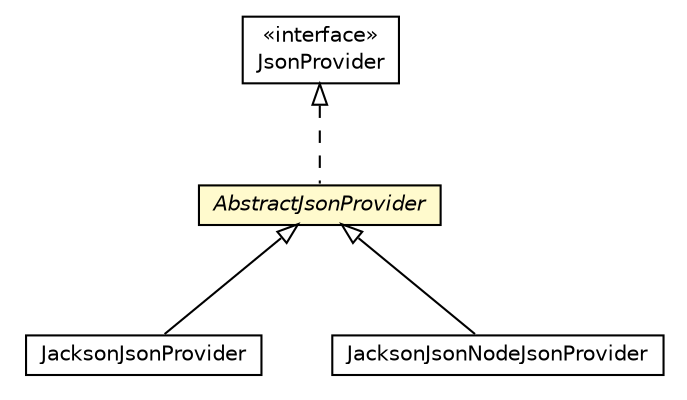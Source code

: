 #!/usr/local/bin/dot
#
# Class diagram 
# Generated by UMLGraph version R5_6-24-gf6e263 (http://www.umlgraph.org/)
#

digraph G {
	edge [fontname="Helvetica",fontsize=10,labelfontname="Helvetica",labelfontsize=10];
	node [fontname="Helvetica",fontsize=10,shape=plaintext];
	nodesep=0.25;
	ranksep=0.5;
	// net.trajano.doxdb.jsonpath.spi.json.JacksonJsonProvider
	c412 [label=<<table title="net.trajano.doxdb.jsonpath.spi.json.JacksonJsonProvider" border="0" cellborder="1" cellspacing="0" cellpadding="2" port="p" href="./JacksonJsonProvider.html">
		<tr><td><table border="0" cellspacing="0" cellpadding="1">
<tr><td align="center" balign="center"> JacksonJsonProvider </td></tr>
		</table></td></tr>
		</table>>, URL="./JacksonJsonProvider.html", fontname="Helvetica", fontcolor="black", fontsize=10.0];
	// net.trajano.doxdb.jsonpath.spi.json.JacksonJsonNodeJsonProvider
	c414 [label=<<table title="net.trajano.doxdb.jsonpath.spi.json.JacksonJsonNodeJsonProvider" border="0" cellborder="1" cellspacing="0" cellpadding="2" port="p" href="./JacksonJsonNodeJsonProvider.html">
		<tr><td><table border="0" cellspacing="0" cellpadding="1">
<tr><td align="center" balign="center"> JacksonJsonNodeJsonProvider </td></tr>
		</table></td></tr>
		</table>>, URL="./JacksonJsonNodeJsonProvider.html", fontname="Helvetica", fontcolor="black", fontsize=10.0];
	// net.trajano.doxdb.jsonpath.spi.json.JsonProvider
	c415 [label=<<table title="net.trajano.doxdb.jsonpath.spi.json.JsonProvider" border="0" cellborder="1" cellspacing="0" cellpadding="2" port="p" href="./JsonProvider.html">
		<tr><td><table border="0" cellspacing="0" cellpadding="1">
<tr><td align="center" balign="center"> &#171;interface&#187; </td></tr>
<tr><td align="center" balign="center"> JsonProvider </td></tr>
		</table></td></tr>
		</table>>, URL="./JsonProvider.html", fontname="Helvetica", fontcolor="black", fontsize=10.0];
	// net.trajano.doxdb.jsonpath.spi.json.AbstractJsonProvider
	c416 [label=<<table title="net.trajano.doxdb.jsonpath.spi.json.AbstractJsonProvider" border="0" cellborder="1" cellspacing="0" cellpadding="2" port="p" bgcolor="lemonChiffon" href="./AbstractJsonProvider.html">
		<tr><td><table border="0" cellspacing="0" cellpadding="1">
<tr><td align="center" balign="center"><font face="Helvetica-Oblique"> AbstractJsonProvider </font></td></tr>
		</table></td></tr>
		</table>>, URL="./AbstractJsonProvider.html", fontname="Helvetica", fontcolor="black", fontsize=10.0];
	//net.trajano.doxdb.jsonpath.spi.json.JacksonJsonProvider extends net.trajano.doxdb.jsonpath.spi.json.AbstractJsonProvider
	c416:p -> c412:p [dir=back,arrowtail=empty];
	//net.trajano.doxdb.jsonpath.spi.json.JacksonJsonNodeJsonProvider extends net.trajano.doxdb.jsonpath.spi.json.AbstractJsonProvider
	c416:p -> c414:p [dir=back,arrowtail=empty];
	//net.trajano.doxdb.jsonpath.spi.json.AbstractJsonProvider implements net.trajano.doxdb.jsonpath.spi.json.JsonProvider
	c415:p -> c416:p [dir=back,arrowtail=empty,style=dashed];
}

